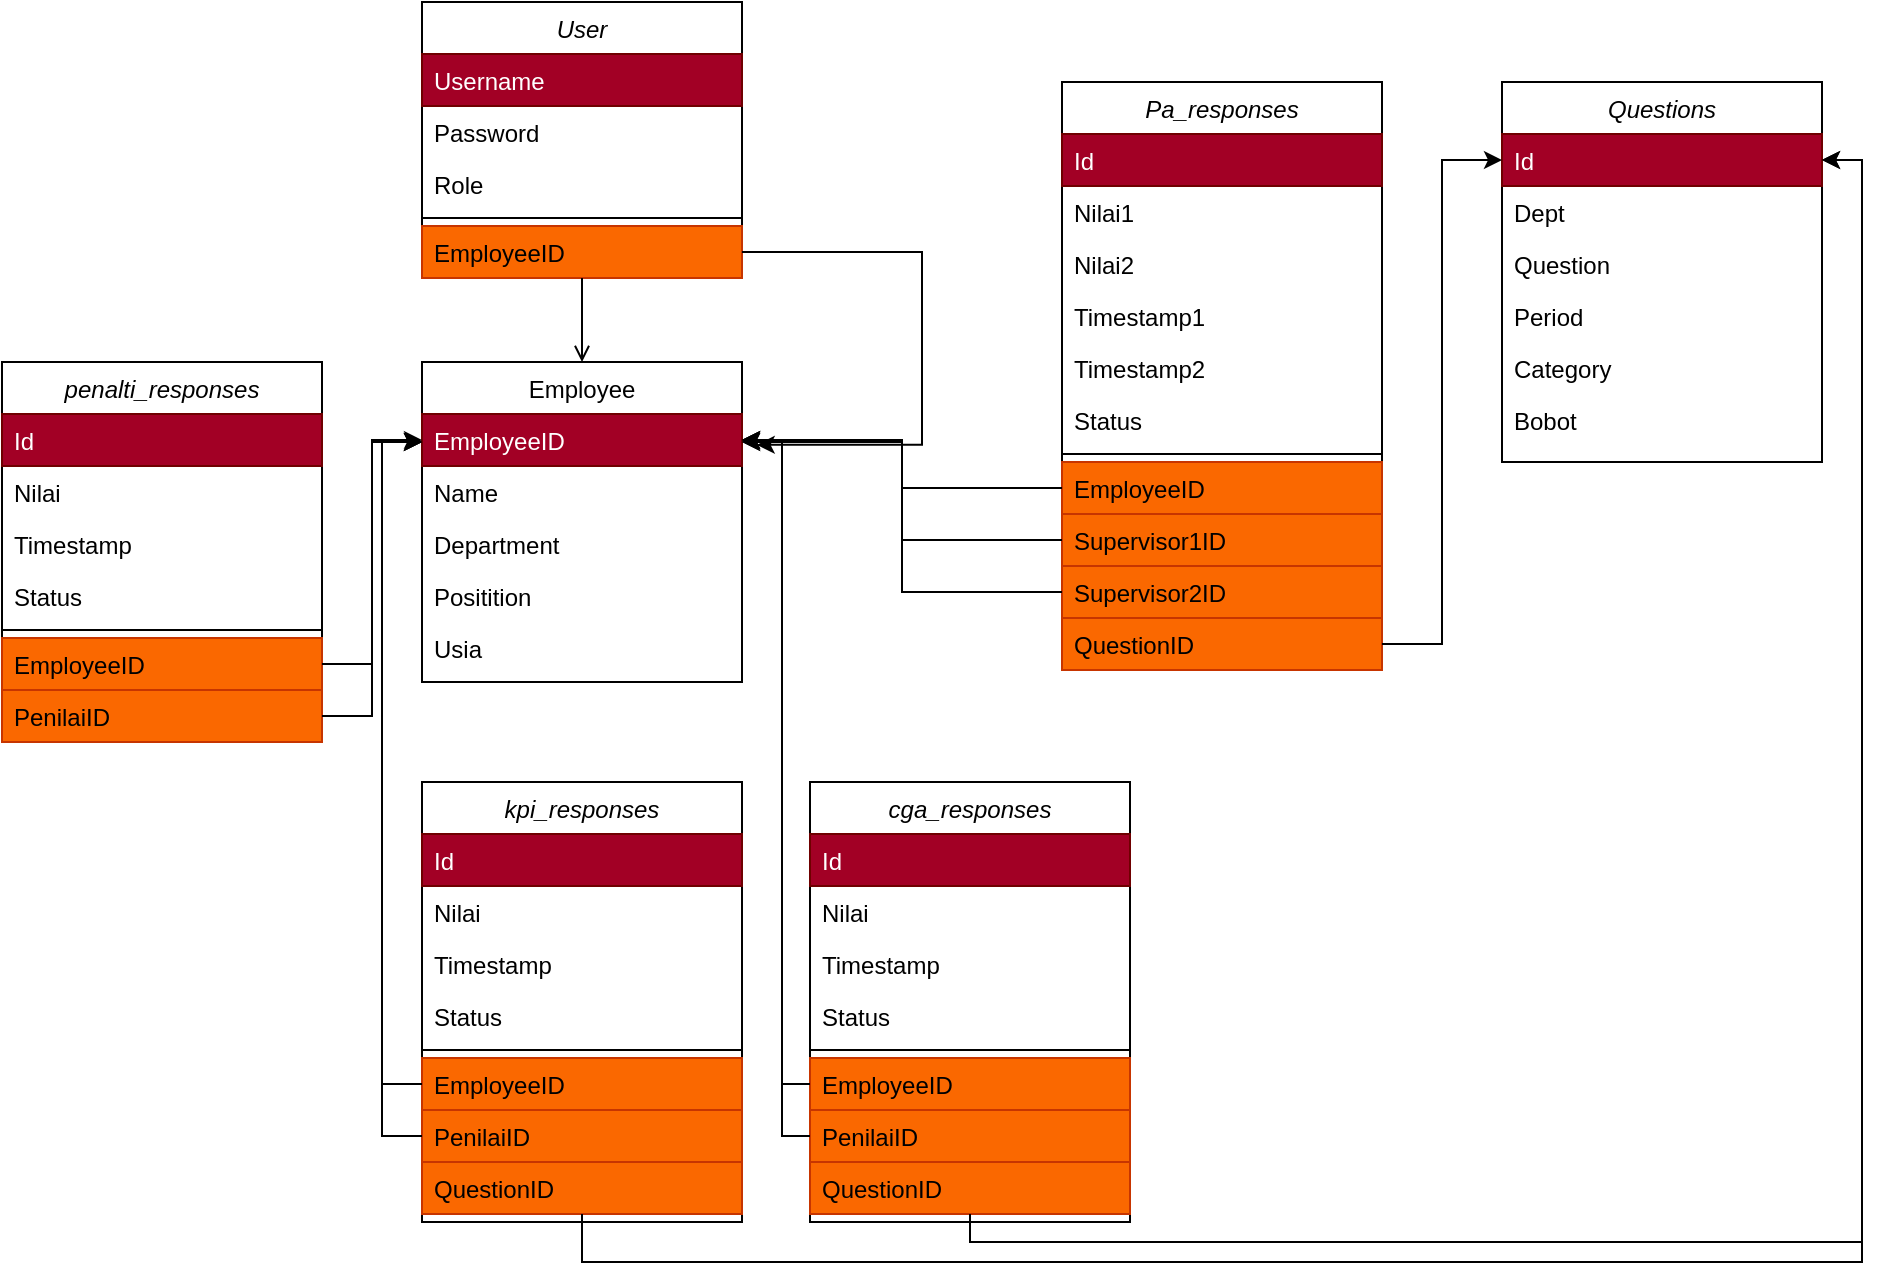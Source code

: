 <mxfile version="22.1.0" type="github">
  <diagram id="C5RBs43oDa-KdzZeNtuy" name="Page-1">
    <mxGraphModel dx="1114" dy="605" grid="1" gridSize="10" guides="1" tooltips="1" connect="1" arrows="1" fold="1" page="1" pageScale="1" pageWidth="827" pageHeight="1169" math="0" shadow="0">
      <root>
        <mxCell id="WIyWlLk6GJQsqaUBKTNV-0" />
        <mxCell id="WIyWlLk6GJQsqaUBKTNV-1" parent="WIyWlLk6GJQsqaUBKTNV-0" />
        <mxCell id="zkfFHV4jXpPFQw0GAbJ--0" value="User" style="swimlane;fontStyle=2;align=center;verticalAlign=top;childLayout=stackLayout;horizontal=1;startSize=26;horizontalStack=0;resizeParent=1;resizeLast=0;collapsible=1;marginBottom=0;rounded=0;shadow=0;strokeWidth=1;" parent="WIyWlLk6GJQsqaUBKTNV-1" vertex="1">
          <mxGeometry x="220" y="120" width="160" height="138" as="geometry">
            <mxRectangle x="230" y="140" width="160" height="26" as="alternateBounds" />
          </mxGeometry>
        </mxCell>
        <mxCell id="zkfFHV4jXpPFQw0GAbJ--1" value="Username" style="text;align=left;verticalAlign=top;spacingLeft=4;spacingRight=4;overflow=hidden;rotatable=0;points=[[0,0.5],[1,0.5]];portConstraint=eastwest;fillColor=#a20025;fontColor=#ffffff;strokeColor=#6F0000;" parent="zkfFHV4jXpPFQw0GAbJ--0" vertex="1">
          <mxGeometry y="26" width="160" height="26" as="geometry" />
        </mxCell>
        <mxCell id="zkfFHV4jXpPFQw0GAbJ--2" value="Password" style="text;align=left;verticalAlign=top;spacingLeft=4;spacingRight=4;overflow=hidden;rotatable=0;points=[[0,0.5],[1,0.5]];portConstraint=eastwest;rounded=0;shadow=0;html=0;" parent="zkfFHV4jXpPFQw0GAbJ--0" vertex="1">
          <mxGeometry y="52" width="160" height="26" as="geometry" />
        </mxCell>
        <mxCell id="zkfFHV4jXpPFQw0GAbJ--3" value="Role" style="text;align=left;verticalAlign=top;spacingLeft=4;spacingRight=4;overflow=hidden;rotatable=0;points=[[0,0.5],[1,0.5]];portConstraint=eastwest;rounded=0;shadow=0;html=0;" parent="zkfFHV4jXpPFQw0GAbJ--0" vertex="1">
          <mxGeometry y="78" width="160" height="26" as="geometry" />
        </mxCell>
        <mxCell id="zkfFHV4jXpPFQw0GAbJ--4" value="" style="line;html=1;strokeWidth=1;align=left;verticalAlign=middle;spacingTop=-1;spacingLeft=3;spacingRight=3;rotatable=0;labelPosition=right;points=[];portConstraint=eastwest;" parent="zkfFHV4jXpPFQw0GAbJ--0" vertex="1">
          <mxGeometry y="104" width="160" height="8" as="geometry" />
        </mxCell>
        <mxCell id="zkfFHV4jXpPFQw0GAbJ--5" value="EmployeeID" style="text;align=left;verticalAlign=top;spacingLeft=4;spacingRight=4;overflow=hidden;rotatable=0;points=[[0,0.5],[1,0.5]];portConstraint=eastwest;fillColor=#fa6800;fontColor=#000000;strokeColor=#C73500;" parent="zkfFHV4jXpPFQw0GAbJ--0" vertex="1">
          <mxGeometry y="112" width="160" height="26" as="geometry" />
        </mxCell>
        <mxCell id="zkfFHV4jXpPFQw0GAbJ--17" value="Employee" style="swimlane;fontStyle=0;align=center;verticalAlign=top;childLayout=stackLayout;horizontal=1;startSize=26;horizontalStack=0;resizeParent=1;resizeLast=0;collapsible=1;marginBottom=0;rounded=0;shadow=0;strokeWidth=1;" parent="WIyWlLk6GJQsqaUBKTNV-1" vertex="1">
          <mxGeometry x="220" y="300" width="160" height="160" as="geometry">
            <mxRectangle x="550" y="140" width="160" height="26" as="alternateBounds" />
          </mxGeometry>
        </mxCell>
        <mxCell id="zkfFHV4jXpPFQw0GAbJ--18" value="EmployeeID" style="text;align=left;verticalAlign=top;spacingLeft=4;spacingRight=4;overflow=hidden;rotatable=0;points=[[0,0.5],[1,0.5]];portConstraint=eastwest;fillColor=#a20025;fontColor=#ffffff;strokeColor=#6F0000;" parent="zkfFHV4jXpPFQw0GAbJ--17" vertex="1">
          <mxGeometry y="26" width="160" height="26" as="geometry" />
        </mxCell>
        <mxCell id="zkfFHV4jXpPFQw0GAbJ--19" value="Name" style="text;align=left;verticalAlign=top;spacingLeft=4;spacingRight=4;overflow=hidden;rotatable=0;points=[[0,0.5],[1,0.5]];portConstraint=eastwest;rounded=0;shadow=0;html=0;" parent="zkfFHV4jXpPFQw0GAbJ--17" vertex="1">
          <mxGeometry y="52" width="160" height="26" as="geometry" />
        </mxCell>
        <mxCell id="zkfFHV4jXpPFQw0GAbJ--20" value="Department" style="text;align=left;verticalAlign=top;spacingLeft=4;spacingRight=4;overflow=hidden;rotatable=0;points=[[0,0.5],[1,0.5]];portConstraint=eastwest;rounded=0;shadow=0;html=0;" parent="zkfFHV4jXpPFQw0GAbJ--17" vertex="1">
          <mxGeometry y="78" width="160" height="26" as="geometry" />
        </mxCell>
        <mxCell id="zkfFHV4jXpPFQw0GAbJ--21" value="Positition" style="text;align=left;verticalAlign=top;spacingLeft=4;spacingRight=4;overflow=hidden;rotatable=0;points=[[0,0.5],[1,0.5]];portConstraint=eastwest;rounded=0;shadow=0;html=0;" parent="zkfFHV4jXpPFQw0GAbJ--17" vertex="1">
          <mxGeometry y="104" width="160" height="26" as="geometry" />
        </mxCell>
        <mxCell id="zkfFHV4jXpPFQw0GAbJ--22" value="Usia" style="text;align=left;verticalAlign=top;spacingLeft=4;spacingRight=4;overflow=hidden;rotatable=0;points=[[0,0.5],[1,0.5]];portConstraint=eastwest;rounded=0;shadow=0;html=0;" parent="zkfFHV4jXpPFQw0GAbJ--17" vertex="1">
          <mxGeometry y="130" width="160" height="26" as="geometry" />
        </mxCell>
        <mxCell id="zkfFHV4jXpPFQw0GAbJ--26" value="" style="endArrow=open;shadow=0;strokeWidth=1;rounded=0;endFill=1;edgeStyle=elbowEdgeStyle;elbow=vertical;" parent="WIyWlLk6GJQsqaUBKTNV-1" source="zkfFHV4jXpPFQw0GAbJ--0" target="zkfFHV4jXpPFQw0GAbJ--17" edge="1">
          <mxGeometry x="0.5" y="41" relative="1" as="geometry">
            <mxPoint x="380" y="192" as="sourcePoint" />
            <mxPoint x="540" y="192" as="targetPoint" />
            <mxPoint x="-40" y="32" as="offset" />
          </mxGeometry>
        </mxCell>
        <mxCell id="JhPKm9NOMR6fe_0S56Cf-0" style="edgeStyle=orthogonalEdgeStyle;rounded=0;orthogonalLoop=1;jettySize=auto;html=1;entryX=1.046;entryY=0.593;entryDx=0;entryDy=0;entryPerimeter=0;" edge="1" parent="WIyWlLk6GJQsqaUBKTNV-1" source="zkfFHV4jXpPFQw0GAbJ--5" target="zkfFHV4jXpPFQw0GAbJ--18">
          <mxGeometry relative="1" as="geometry">
            <Array as="points">
              <mxPoint x="470" y="245" />
              <mxPoint x="470" y="341" />
            </Array>
          </mxGeometry>
        </mxCell>
        <mxCell id="JhPKm9NOMR6fe_0S56Cf-2" value="Pa_responses" style="swimlane;fontStyle=2;align=center;verticalAlign=top;childLayout=stackLayout;horizontal=1;startSize=26;horizontalStack=0;resizeParent=1;resizeLast=0;collapsible=1;marginBottom=0;rounded=0;shadow=0;strokeWidth=1;" vertex="1" parent="WIyWlLk6GJQsqaUBKTNV-1">
          <mxGeometry x="540" y="160" width="160" height="294" as="geometry">
            <mxRectangle x="230" y="140" width="160" height="26" as="alternateBounds" />
          </mxGeometry>
        </mxCell>
        <mxCell id="JhPKm9NOMR6fe_0S56Cf-3" value="Id" style="text;align=left;verticalAlign=top;spacingLeft=4;spacingRight=4;overflow=hidden;rotatable=0;points=[[0,0.5],[1,0.5]];portConstraint=eastwest;fillColor=#a20025;fontColor=#ffffff;strokeColor=#6F0000;" vertex="1" parent="JhPKm9NOMR6fe_0S56Cf-2">
          <mxGeometry y="26" width="160" height="26" as="geometry" />
        </mxCell>
        <mxCell id="JhPKm9NOMR6fe_0S56Cf-10" value="Nilai1" style="text;align=left;verticalAlign=top;spacingLeft=4;spacingRight=4;overflow=hidden;rotatable=0;points=[[0,0.5],[1,0.5]];portConstraint=eastwest;rounded=0;shadow=0;html=0;" vertex="1" parent="JhPKm9NOMR6fe_0S56Cf-2">
          <mxGeometry y="52" width="160" height="26" as="geometry" />
        </mxCell>
        <mxCell id="JhPKm9NOMR6fe_0S56Cf-11" value="Nilai2" style="text;align=left;verticalAlign=top;spacingLeft=4;spacingRight=4;overflow=hidden;rotatable=0;points=[[0,0.5],[1,0.5]];portConstraint=eastwest;rounded=0;shadow=0;html=0;" vertex="1" parent="JhPKm9NOMR6fe_0S56Cf-2">
          <mxGeometry y="78" width="160" height="26" as="geometry" />
        </mxCell>
        <mxCell id="JhPKm9NOMR6fe_0S56Cf-12" value="Timestamp1" style="text;align=left;verticalAlign=top;spacingLeft=4;spacingRight=4;overflow=hidden;rotatable=0;points=[[0,0.5],[1,0.5]];portConstraint=eastwest;rounded=0;shadow=0;html=0;" vertex="1" parent="JhPKm9NOMR6fe_0S56Cf-2">
          <mxGeometry y="104" width="160" height="26" as="geometry" />
        </mxCell>
        <mxCell id="JhPKm9NOMR6fe_0S56Cf-13" value="Timestamp2" style="text;align=left;verticalAlign=top;spacingLeft=4;spacingRight=4;overflow=hidden;rotatable=0;points=[[0,0.5],[1,0.5]];portConstraint=eastwest;rounded=0;shadow=0;html=0;" vertex="1" parent="JhPKm9NOMR6fe_0S56Cf-2">
          <mxGeometry y="130" width="160" height="26" as="geometry" />
        </mxCell>
        <mxCell id="JhPKm9NOMR6fe_0S56Cf-14" value="Status" style="text;align=left;verticalAlign=top;spacingLeft=4;spacingRight=4;overflow=hidden;rotatable=0;points=[[0,0.5],[1,0.5]];portConstraint=eastwest;rounded=0;shadow=0;html=0;" vertex="1" parent="JhPKm9NOMR6fe_0S56Cf-2">
          <mxGeometry y="156" width="160" height="26" as="geometry" />
        </mxCell>
        <mxCell id="JhPKm9NOMR6fe_0S56Cf-6" value="" style="line;html=1;strokeWidth=1;align=left;verticalAlign=middle;spacingTop=-1;spacingLeft=3;spacingRight=3;rotatable=0;labelPosition=right;points=[];portConstraint=eastwest;" vertex="1" parent="JhPKm9NOMR6fe_0S56Cf-2">
          <mxGeometry y="182" width="160" height="8" as="geometry" />
        </mxCell>
        <mxCell id="JhPKm9NOMR6fe_0S56Cf-7" value="EmployeeID" style="text;align=left;verticalAlign=top;spacingLeft=4;spacingRight=4;overflow=hidden;rotatable=0;points=[[0,0.5],[1,0.5]];portConstraint=eastwest;fillColor=#fa6800;fontColor=#000000;strokeColor=#C73500;" vertex="1" parent="JhPKm9NOMR6fe_0S56Cf-2">
          <mxGeometry y="190" width="160" height="26" as="geometry" />
        </mxCell>
        <mxCell id="JhPKm9NOMR6fe_0S56Cf-15" value="Supervisor1ID" style="text;align=left;verticalAlign=top;spacingLeft=4;spacingRight=4;overflow=hidden;rotatable=0;points=[[0,0.5],[1,0.5]];portConstraint=eastwest;fillColor=#fa6800;fontColor=#000000;strokeColor=#C73500;" vertex="1" parent="JhPKm9NOMR6fe_0S56Cf-2">
          <mxGeometry y="216" width="160" height="26" as="geometry" />
        </mxCell>
        <mxCell id="JhPKm9NOMR6fe_0S56Cf-16" value="Supervisor2ID" style="text;align=left;verticalAlign=top;spacingLeft=4;spacingRight=4;overflow=hidden;rotatable=0;points=[[0,0.5],[1,0.5]];portConstraint=eastwest;fillColor=#fa6800;fontColor=#000000;strokeColor=#C73500;" vertex="1" parent="JhPKm9NOMR6fe_0S56Cf-2">
          <mxGeometry y="242" width="160" height="26" as="geometry" />
        </mxCell>
        <mxCell id="JhPKm9NOMR6fe_0S56Cf-28" value="QuestionID" style="text;align=left;verticalAlign=top;spacingLeft=4;spacingRight=4;overflow=hidden;rotatable=0;points=[[0,0.5],[1,0.5]];portConstraint=eastwest;fillColor=#fa6800;fontColor=#000000;strokeColor=#C73500;" vertex="1" parent="JhPKm9NOMR6fe_0S56Cf-2">
          <mxGeometry y="268" width="160" height="26" as="geometry" />
        </mxCell>
        <mxCell id="JhPKm9NOMR6fe_0S56Cf-17" style="edgeStyle=orthogonalEdgeStyle;rounded=0;orthogonalLoop=1;jettySize=auto;html=1;entryX=1;entryY=0.25;entryDx=0;entryDy=0;" edge="1" parent="WIyWlLk6GJQsqaUBKTNV-1" source="JhPKm9NOMR6fe_0S56Cf-7" target="zkfFHV4jXpPFQw0GAbJ--17">
          <mxGeometry relative="1" as="geometry" />
        </mxCell>
        <mxCell id="JhPKm9NOMR6fe_0S56Cf-18" style="edgeStyle=orthogonalEdgeStyle;rounded=0;orthogonalLoop=1;jettySize=auto;html=1;entryX=1;entryY=0.25;entryDx=0;entryDy=0;" edge="1" parent="WIyWlLk6GJQsqaUBKTNV-1" source="JhPKm9NOMR6fe_0S56Cf-15" target="zkfFHV4jXpPFQw0GAbJ--17">
          <mxGeometry relative="1" as="geometry" />
        </mxCell>
        <mxCell id="JhPKm9NOMR6fe_0S56Cf-19" style="edgeStyle=orthogonalEdgeStyle;rounded=0;orthogonalLoop=1;jettySize=auto;html=1;entryX=1;entryY=0.5;entryDx=0;entryDy=0;" edge="1" parent="WIyWlLk6GJQsqaUBKTNV-1" source="JhPKm9NOMR6fe_0S56Cf-16" target="zkfFHV4jXpPFQw0GAbJ--18">
          <mxGeometry relative="1" as="geometry" />
        </mxCell>
        <mxCell id="JhPKm9NOMR6fe_0S56Cf-20" value="Questions" style="swimlane;fontStyle=2;align=center;verticalAlign=top;childLayout=stackLayout;horizontal=1;startSize=26;horizontalStack=0;resizeParent=1;resizeLast=0;collapsible=1;marginBottom=0;rounded=0;shadow=0;strokeWidth=1;" vertex="1" parent="WIyWlLk6GJQsqaUBKTNV-1">
          <mxGeometry x="760" y="160" width="160" height="190" as="geometry">
            <mxRectangle x="230" y="140" width="160" height="26" as="alternateBounds" />
          </mxGeometry>
        </mxCell>
        <mxCell id="JhPKm9NOMR6fe_0S56Cf-21" value="Id" style="text;align=left;verticalAlign=top;spacingLeft=4;spacingRight=4;overflow=hidden;rotatable=0;points=[[0,0.5],[1,0.5]];portConstraint=eastwest;fillColor=#a20025;fontColor=#ffffff;strokeColor=#6F0000;" vertex="1" parent="JhPKm9NOMR6fe_0S56Cf-20">
          <mxGeometry y="26" width="160" height="26" as="geometry" />
        </mxCell>
        <mxCell id="JhPKm9NOMR6fe_0S56Cf-22" value="Dept" style="text;align=left;verticalAlign=top;spacingLeft=4;spacingRight=4;overflow=hidden;rotatable=0;points=[[0,0.5],[1,0.5]];portConstraint=eastwest;rounded=0;shadow=0;html=0;" vertex="1" parent="JhPKm9NOMR6fe_0S56Cf-20">
          <mxGeometry y="52" width="160" height="26" as="geometry" />
        </mxCell>
        <mxCell id="JhPKm9NOMR6fe_0S56Cf-23" value="Question" style="text;align=left;verticalAlign=top;spacingLeft=4;spacingRight=4;overflow=hidden;rotatable=0;points=[[0,0.5],[1,0.5]];portConstraint=eastwest;rounded=0;shadow=0;html=0;" vertex="1" parent="JhPKm9NOMR6fe_0S56Cf-20">
          <mxGeometry y="78" width="160" height="26" as="geometry" />
        </mxCell>
        <mxCell id="JhPKm9NOMR6fe_0S56Cf-26" value="Period" style="text;align=left;verticalAlign=top;spacingLeft=4;spacingRight=4;overflow=hidden;rotatable=0;points=[[0,0.5],[1,0.5]];portConstraint=eastwest;rounded=0;shadow=0;html=0;" vertex="1" parent="JhPKm9NOMR6fe_0S56Cf-20">
          <mxGeometry y="104" width="160" height="26" as="geometry" />
        </mxCell>
        <mxCell id="JhPKm9NOMR6fe_0S56Cf-27" value="Category" style="text;align=left;verticalAlign=top;spacingLeft=4;spacingRight=4;overflow=hidden;rotatable=0;points=[[0,0.5],[1,0.5]];portConstraint=eastwest;rounded=0;shadow=0;html=0;" vertex="1" parent="JhPKm9NOMR6fe_0S56Cf-20">
          <mxGeometry y="130" width="160" height="26" as="geometry" />
        </mxCell>
        <mxCell id="JhPKm9NOMR6fe_0S56Cf-30" value="Bobot" style="text;align=left;verticalAlign=top;spacingLeft=4;spacingRight=4;overflow=hidden;rotatable=0;points=[[0,0.5],[1,0.5]];portConstraint=eastwest;rounded=0;shadow=0;html=0;" vertex="1" parent="JhPKm9NOMR6fe_0S56Cf-20">
          <mxGeometry y="156" width="160" height="26" as="geometry" />
        </mxCell>
        <mxCell id="JhPKm9NOMR6fe_0S56Cf-29" style="edgeStyle=orthogonalEdgeStyle;rounded=0;orthogonalLoop=1;jettySize=auto;html=1;entryX=0;entryY=0.5;entryDx=0;entryDy=0;" edge="1" parent="WIyWlLk6GJQsqaUBKTNV-1" source="JhPKm9NOMR6fe_0S56Cf-28" target="JhPKm9NOMR6fe_0S56Cf-21">
          <mxGeometry relative="1" as="geometry" />
        </mxCell>
        <mxCell id="JhPKm9NOMR6fe_0S56Cf-31" value="kpi_responses" style="swimlane;fontStyle=2;align=center;verticalAlign=top;childLayout=stackLayout;horizontal=1;startSize=26;horizontalStack=0;resizeParent=1;resizeLast=0;collapsible=1;marginBottom=0;rounded=0;shadow=0;strokeWidth=1;" vertex="1" parent="WIyWlLk6GJQsqaUBKTNV-1">
          <mxGeometry x="220" y="510" width="160" height="220" as="geometry">
            <mxRectangle x="230" y="140" width="160" height="26" as="alternateBounds" />
          </mxGeometry>
        </mxCell>
        <mxCell id="JhPKm9NOMR6fe_0S56Cf-32" value="Id" style="text;align=left;verticalAlign=top;spacingLeft=4;spacingRight=4;overflow=hidden;rotatable=0;points=[[0,0.5],[1,0.5]];portConstraint=eastwest;fillColor=#a20025;fontColor=#ffffff;strokeColor=#6F0000;" vertex="1" parent="JhPKm9NOMR6fe_0S56Cf-31">
          <mxGeometry y="26" width="160" height="26" as="geometry" />
        </mxCell>
        <mxCell id="JhPKm9NOMR6fe_0S56Cf-33" value="Nilai" style="text;align=left;verticalAlign=top;spacingLeft=4;spacingRight=4;overflow=hidden;rotatable=0;points=[[0,0.5],[1,0.5]];portConstraint=eastwest;rounded=0;shadow=0;html=0;" vertex="1" parent="JhPKm9NOMR6fe_0S56Cf-31">
          <mxGeometry y="52" width="160" height="26" as="geometry" />
        </mxCell>
        <mxCell id="JhPKm9NOMR6fe_0S56Cf-35" value="Timestamp" style="text;align=left;verticalAlign=top;spacingLeft=4;spacingRight=4;overflow=hidden;rotatable=0;points=[[0,0.5],[1,0.5]];portConstraint=eastwest;rounded=0;shadow=0;html=0;" vertex="1" parent="JhPKm9NOMR6fe_0S56Cf-31">
          <mxGeometry y="78" width="160" height="26" as="geometry" />
        </mxCell>
        <mxCell id="JhPKm9NOMR6fe_0S56Cf-37" value="Status" style="text;align=left;verticalAlign=top;spacingLeft=4;spacingRight=4;overflow=hidden;rotatable=0;points=[[0,0.5],[1,0.5]];portConstraint=eastwest;rounded=0;shadow=0;html=0;" vertex="1" parent="JhPKm9NOMR6fe_0S56Cf-31">
          <mxGeometry y="104" width="160" height="26" as="geometry" />
        </mxCell>
        <mxCell id="JhPKm9NOMR6fe_0S56Cf-38" value="" style="line;html=1;strokeWidth=1;align=left;verticalAlign=middle;spacingTop=-1;spacingLeft=3;spacingRight=3;rotatable=0;labelPosition=right;points=[];portConstraint=eastwest;" vertex="1" parent="JhPKm9NOMR6fe_0S56Cf-31">
          <mxGeometry y="130" width="160" height="8" as="geometry" />
        </mxCell>
        <mxCell id="JhPKm9NOMR6fe_0S56Cf-39" value="EmployeeID" style="text;align=left;verticalAlign=top;spacingLeft=4;spacingRight=4;overflow=hidden;rotatable=0;points=[[0,0.5],[1,0.5]];portConstraint=eastwest;fillColor=#fa6800;fontColor=#000000;strokeColor=#C73500;" vertex="1" parent="JhPKm9NOMR6fe_0S56Cf-31">
          <mxGeometry y="138" width="160" height="26" as="geometry" />
        </mxCell>
        <mxCell id="JhPKm9NOMR6fe_0S56Cf-40" value="PenilaiID" style="text;align=left;verticalAlign=top;spacingLeft=4;spacingRight=4;overflow=hidden;rotatable=0;points=[[0,0.5],[1,0.5]];portConstraint=eastwest;fillColor=#fa6800;fontColor=#000000;strokeColor=#C73500;" vertex="1" parent="JhPKm9NOMR6fe_0S56Cf-31">
          <mxGeometry y="164" width="160" height="26" as="geometry" />
        </mxCell>
        <mxCell id="JhPKm9NOMR6fe_0S56Cf-42" value="QuestionID" style="text;align=left;verticalAlign=top;spacingLeft=4;spacingRight=4;overflow=hidden;rotatable=0;points=[[0,0.5],[1,0.5]];portConstraint=eastwest;fillColor=#fa6800;fontColor=#000000;strokeColor=#C73500;" vertex="1" parent="JhPKm9NOMR6fe_0S56Cf-31">
          <mxGeometry y="190" width="160" height="26" as="geometry" />
        </mxCell>
        <mxCell id="JhPKm9NOMR6fe_0S56Cf-43" style="edgeStyle=orthogonalEdgeStyle;rounded=0;orthogonalLoop=1;jettySize=auto;html=1;entryX=0;entryY=0.25;entryDx=0;entryDy=0;" edge="1" parent="WIyWlLk6GJQsqaUBKTNV-1" source="JhPKm9NOMR6fe_0S56Cf-39" target="zkfFHV4jXpPFQw0GAbJ--17">
          <mxGeometry relative="1" as="geometry" />
        </mxCell>
        <mxCell id="JhPKm9NOMR6fe_0S56Cf-44" style="edgeStyle=orthogonalEdgeStyle;rounded=0;orthogonalLoop=1;jettySize=auto;html=1;entryX=0;entryY=0.25;entryDx=0;entryDy=0;" edge="1" parent="WIyWlLk6GJQsqaUBKTNV-1" source="JhPKm9NOMR6fe_0S56Cf-40" target="zkfFHV4jXpPFQw0GAbJ--17">
          <mxGeometry relative="1" as="geometry" />
        </mxCell>
        <mxCell id="JhPKm9NOMR6fe_0S56Cf-45" style="edgeStyle=orthogonalEdgeStyle;rounded=0;orthogonalLoop=1;jettySize=auto;html=1;entryX=1;entryY=0.5;entryDx=0;entryDy=0;" edge="1" parent="WIyWlLk6GJQsqaUBKTNV-1" source="JhPKm9NOMR6fe_0S56Cf-42" target="JhPKm9NOMR6fe_0S56Cf-21">
          <mxGeometry relative="1" as="geometry">
            <Array as="points">
              <mxPoint x="300" y="750" />
              <mxPoint x="940" y="750" />
              <mxPoint x="940" y="199" />
            </Array>
          </mxGeometry>
        </mxCell>
        <mxCell id="JhPKm9NOMR6fe_0S56Cf-55" value="cga_responses" style="swimlane;fontStyle=2;align=center;verticalAlign=top;childLayout=stackLayout;horizontal=1;startSize=26;horizontalStack=0;resizeParent=1;resizeLast=0;collapsible=1;marginBottom=0;rounded=0;shadow=0;strokeWidth=1;" vertex="1" parent="WIyWlLk6GJQsqaUBKTNV-1">
          <mxGeometry x="414" y="510" width="160" height="220" as="geometry">
            <mxRectangle x="230" y="140" width="160" height="26" as="alternateBounds" />
          </mxGeometry>
        </mxCell>
        <mxCell id="JhPKm9NOMR6fe_0S56Cf-56" value="Id" style="text;align=left;verticalAlign=top;spacingLeft=4;spacingRight=4;overflow=hidden;rotatable=0;points=[[0,0.5],[1,0.5]];portConstraint=eastwest;fillColor=#a20025;fontColor=#ffffff;strokeColor=#6F0000;" vertex="1" parent="JhPKm9NOMR6fe_0S56Cf-55">
          <mxGeometry y="26" width="160" height="26" as="geometry" />
        </mxCell>
        <mxCell id="JhPKm9NOMR6fe_0S56Cf-57" value="Nilai" style="text;align=left;verticalAlign=top;spacingLeft=4;spacingRight=4;overflow=hidden;rotatable=0;points=[[0,0.5],[1,0.5]];portConstraint=eastwest;rounded=0;shadow=0;html=0;" vertex="1" parent="JhPKm9NOMR6fe_0S56Cf-55">
          <mxGeometry y="52" width="160" height="26" as="geometry" />
        </mxCell>
        <mxCell id="JhPKm9NOMR6fe_0S56Cf-58" value="Timestamp" style="text;align=left;verticalAlign=top;spacingLeft=4;spacingRight=4;overflow=hidden;rotatable=0;points=[[0,0.5],[1,0.5]];portConstraint=eastwest;rounded=0;shadow=0;html=0;" vertex="1" parent="JhPKm9NOMR6fe_0S56Cf-55">
          <mxGeometry y="78" width="160" height="26" as="geometry" />
        </mxCell>
        <mxCell id="JhPKm9NOMR6fe_0S56Cf-59" value="Status" style="text;align=left;verticalAlign=top;spacingLeft=4;spacingRight=4;overflow=hidden;rotatable=0;points=[[0,0.5],[1,0.5]];portConstraint=eastwest;rounded=0;shadow=0;html=0;" vertex="1" parent="JhPKm9NOMR6fe_0S56Cf-55">
          <mxGeometry y="104" width="160" height="26" as="geometry" />
        </mxCell>
        <mxCell id="JhPKm9NOMR6fe_0S56Cf-60" value="" style="line;html=1;strokeWidth=1;align=left;verticalAlign=middle;spacingTop=-1;spacingLeft=3;spacingRight=3;rotatable=0;labelPosition=right;points=[];portConstraint=eastwest;" vertex="1" parent="JhPKm9NOMR6fe_0S56Cf-55">
          <mxGeometry y="130" width="160" height="8" as="geometry" />
        </mxCell>
        <mxCell id="JhPKm9NOMR6fe_0S56Cf-61" value="EmployeeID" style="text;align=left;verticalAlign=top;spacingLeft=4;spacingRight=4;overflow=hidden;rotatable=0;points=[[0,0.5],[1,0.5]];portConstraint=eastwest;fillColor=#fa6800;fontColor=#000000;strokeColor=#C73500;" vertex="1" parent="JhPKm9NOMR6fe_0S56Cf-55">
          <mxGeometry y="138" width="160" height="26" as="geometry" />
        </mxCell>
        <mxCell id="JhPKm9NOMR6fe_0S56Cf-62" value="PenilaiID" style="text;align=left;verticalAlign=top;spacingLeft=4;spacingRight=4;overflow=hidden;rotatable=0;points=[[0,0.5],[1,0.5]];portConstraint=eastwest;fillColor=#fa6800;fontColor=#000000;strokeColor=#C73500;" vertex="1" parent="JhPKm9NOMR6fe_0S56Cf-55">
          <mxGeometry y="164" width="160" height="26" as="geometry" />
        </mxCell>
        <mxCell id="JhPKm9NOMR6fe_0S56Cf-63" value="QuestionID" style="text;align=left;verticalAlign=top;spacingLeft=4;spacingRight=4;overflow=hidden;rotatable=0;points=[[0,0.5],[1,0.5]];portConstraint=eastwest;fillColor=#fa6800;fontColor=#000000;strokeColor=#C73500;" vertex="1" parent="JhPKm9NOMR6fe_0S56Cf-55">
          <mxGeometry y="190" width="160" height="26" as="geometry" />
        </mxCell>
        <mxCell id="JhPKm9NOMR6fe_0S56Cf-64" value="penalti_responses" style="swimlane;fontStyle=2;align=center;verticalAlign=top;childLayout=stackLayout;horizontal=1;startSize=26;horizontalStack=0;resizeParent=1;resizeLast=0;collapsible=1;marginBottom=0;rounded=0;shadow=0;strokeWidth=1;" vertex="1" parent="WIyWlLk6GJQsqaUBKTNV-1">
          <mxGeometry x="10" y="300" width="160" height="190" as="geometry">
            <mxRectangle x="230" y="140" width="160" height="26" as="alternateBounds" />
          </mxGeometry>
        </mxCell>
        <mxCell id="JhPKm9NOMR6fe_0S56Cf-65" value="Id" style="text;align=left;verticalAlign=top;spacingLeft=4;spacingRight=4;overflow=hidden;rotatable=0;points=[[0,0.5],[1,0.5]];portConstraint=eastwest;fillColor=#a20025;fontColor=#ffffff;strokeColor=#6F0000;" vertex="1" parent="JhPKm9NOMR6fe_0S56Cf-64">
          <mxGeometry y="26" width="160" height="26" as="geometry" />
        </mxCell>
        <mxCell id="JhPKm9NOMR6fe_0S56Cf-66" value="Nilai" style="text;align=left;verticalAlign=top;spacingLeft=4;spacingRight=4;overflow=hidden;rotatable=0;points=[[0,0.5],[1,0.5]];portConstraint=eastwest;rounded=0;shadow=0;html=0;" vertex="1" parent="JhPKm9NOMR6fe_0S56Cf-64">
          <mxGeometry y="52" width="160" height="26" as="geometry" />
        </mxCell>
        <mxCell id="JhPKm9NOMR6fe_0S56Cf-67" value="Timestamp" style="text;align=left;verticalAlign=top;spacingLeft=4;spacingRight=4;overflow=hidden;rotatable=0;points=[[0,0.5],[1,0.5]];portConstraint=eastwest;rounded=0;shadow=0;html=0;" vertex="1" parent="JhPKm9NOMR6fe_0S56Cf-64">
          <mxGeometry y="78" width="160" height="26" as="geometry" />
        </mxCell>
        <mxCell id="JhPKm9NOMR6fe_0S56Cf-68" value="Status" style="text;align=left;verticalAlign=top;spacingLeft=4;spacingRight=4;overflow=hidden;rotatable=0;points=[[0,0.5],[1,0.5]];portConstraint=eastwest;rounded=0;shadow=0;html=0;" vertex="1" parent="JhPKm9NOMR6fe_0S56Cf-64">
          <mxGeometry y="104" width="160" height="26" as="geometry" />
        </mxCell>
        <mxCell id="JhPKm9NOMR6fe_0S56Cf-69" value="" style="line;html=1;strokeWidth=1;align=left;verticalAlign=middle;spacingTop=-1;spacingLeft=3;spacingRight=3;rotatable=0;labelPosition=right;points=[];portConstraint=eastwest;" vertex="1" parent="JhPKm9NOMR6fe_0S56Cf-64">
          <mxGeometry y="130" width="160" height="8" as="geometry" />
        </mxCell>
        <mxCell id="JhPKm9NOMR6fe_0S56Cf-70" value="EmployeeID" style="text;align=left;verticalAlign=top;spacingLeft=4;spacingRight=4;overflow=hidden;rotatable=0;points=[[0,0.5],[1,0.5]];portConstraint=eastwest;fillColor=#fa6800;fontColor=#000000;strokeColor=#C73500;" vertex="1" parent="JhPKm9NOMR6fe_0S56Cf-64">
          <mxGeometry y="138" width="160" height="26" as="geometry" />
        </mxCell>
        <mxCell id="JhPKm9NOMR6fe_0S56Cf-71" value="PenilaiID" style="text;align=left;verticalAlign=top;spacingLeft=4;spacingRight=4;overflow=hidden;rotatable=0;points=[[0,0.5],[1,0.5]];portConstraint=eastwest;fillColor=#fa6800;fontColor=#000000;strokeColor=#C73500;" vertex="1" parent="JhPKm9NOMR6fe_0S56Cf-64">
          <mxGeometry y="164" width="160" height="26" as="geometry" />
        </mxCell>
        <mxCell id="JhPKm9NOMR6fe_0S56Cf-73" style="edgeStyle=orthogonalEdgeStyle;rounded=0;orthogonalLoop=1;jettySize=auto;html=1;" edge="1" parent="WIyWlLk6GJQsqaUBKTNV-1" source="JhPKm9NOMR6fe_0S56Cf-61" target="zkfFHV4jXpPFQw0GAbJ--18">
          <mxGeometry relative="1" as="geometry">
            <Array as="points">
              <mxPoint x="400" y="661" />
              <mxPoint x="400" y="339" />
            </Array>
          </mxGeometry>
        </mxCell>
        <mxCell id="JhPKm9NOMR6fe_0S56Cf-74" style="edgeStyle=orthogonalEdgeStyle;rounded=0;orthogonalLoop=1;jettySize=auto;html=1;entryX=1;entryY=0.5;entryDx=0;entryDy=0;" edge="1" parent="WIyWlLk6GJQsqaUBKTNV-1" source="JhPKm9NOMR6fe_0S56Cf-62" target="zkfFHV4jXpPFQw0GAbJ--18">
          <mxGeometry relative="1" as="geometry">
            <Array as="points">
              <mxPoint x="400" y="687" />
              <mxPoint x="400" y="339" />
            </Array>
          </mxGeometry>
        </mxCell>
        <mxCell id="JhPKm9NOMR6fe_0S56Cf-75" style="edgeStyle=orthogonalEdgeStyle;rounded=0;orthogonalLoop=1;jettySize=auto;html=1;entryX=1;entryY=0.5;entryDx=0;entryDy=0;" edge="1" parent="WIyWlLk6GJQsqaUBKTNV-1" source="JhPKm9NOMR6fe_0S56Cf-63" target="JhPKm9NOMR6fe_0S56Cf-21">
          <mxGeometry relative="1" as="geometry">
            <Array as="points">
              <mxPoint x="494" y="740" />
              <mxPoint x="940" y="740" />
              <mxPoint x="940" y="199" />
            </Array>
          </mxGeometry>
        </mxCell>
        <mxCell id="JhPKm9NOMR6fe_0S56Cf-76" style="edgeStyle=orthogonalEdgeStyle;rounded=0;orthogonalLoop=1;jettySize=auto;html=1;entryX=0;entryY=0.5;entryDx=0;entryDy=0;" edge="1" parent="WIyWlLk6GJQsqaUBKTNV-1" source="JhPKm9NOMR6fe_0S56Cf-70" target="zkfFHV4jXpPFQw0GAbJ--18">
          <mxGeometry relative="1" as="geometry" />
        </mxCell>
        <mxCell id="JhPKm9NOMR6fe_0S56Cf-77" style="edgeStyle=orthogonalEdgeStyle;rounded=0;orthogonalLoop=1;jettySize=auto;html=1;entryX=0;entryY=0.25;entryDx=0;entryDy=0;" edge="1" parent="WIyWlLk6GJQsqaUBKTNV-1" source="JhPKm9NOMR6fe_0S56Cf-71" target="zkfFHV4jXpPFQw0GAbJ--17">
          <mxGeometry relative="1" as="geometry" />
        </mxCell>
      </root>
    </mxGraphModel>
  </diagram>
</mxfile>
